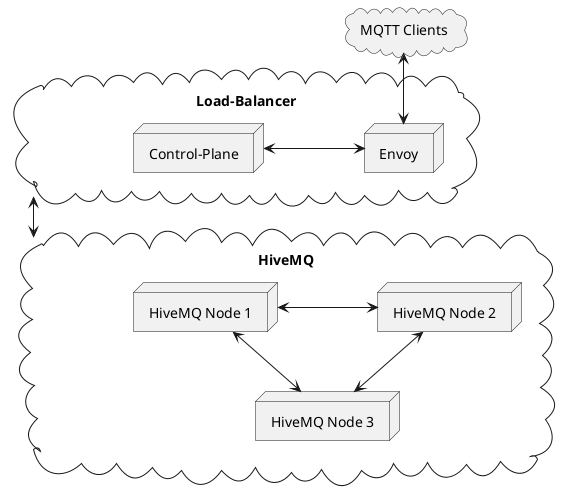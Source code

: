 @startuml
skinparam nodesep 100

cloud HiveMQ as hq {
  node "HiveMQ Node 1" as h1
  node "HiveMQ Node 2" as h2
  node "HiveMQ Node 3" as h3
}

cloud "Load-Balancer" as lb {
  node "Control-Plane" as cp
  node "Envoy" as e
}

cloud "MQTT Clients" as c

c <--> e

cp <-> e

lb <--> hq

h1 <-> h2
h1 <-> h3
h2 <--> h3

@enduml
